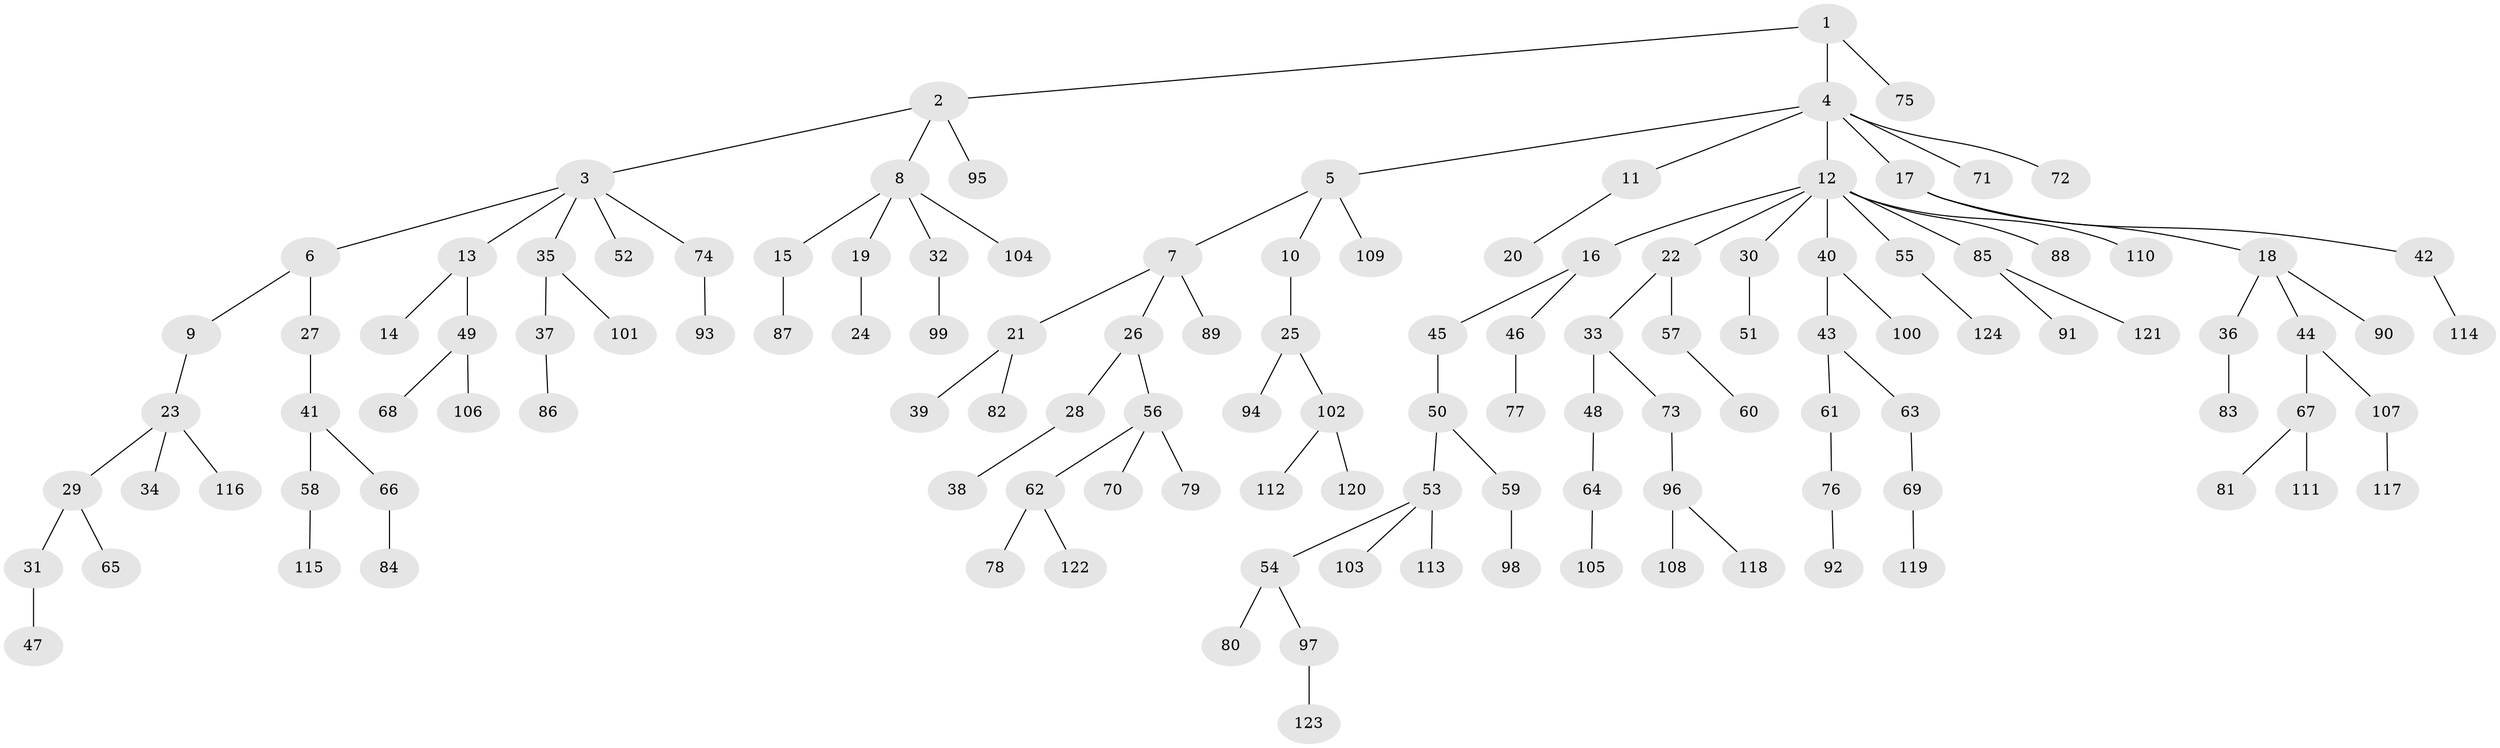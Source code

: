 // coarse degree distribution, {3: 0.2413793103448276, 2: 0.26436781609195403, 5: 0.022988505747126436, 1: 0.4482758620689655, 6: 0.011494252873563218, 8: 0.011494252873563218}
// Generated by graph-tools (version 1.1) at 2025/37/03/04/25 23:37:22]
// undirected, 124 vertices, 123 edges
graph export_dot {
  node [color=gray90,style=filled];
  1;
  2;
  3;
  4;
  5;
  6;
  7;
  8;
  9;
  10;
  11;
  12;
  13;
  14;
  15;
  16;
  17;
  18;
  19;
  20;
  21;
  22;
  23;
  24;
  25;
  26;
  27;
  28;
  29;
  30;
  31;
  32;
  33;
  34;
  35;
  36;
  37;
  38;
  39;
  40;
  41;
  42;
  43;
  44;
  45;
  46;
  47;
  48;
  49;
  50;
  51;
  52;
  53;
  54;
  55;
  56;
  57;
  58;
  59;
  60;
  61;
  62;
  63;
  64;
  65;
  66;
  67;
  68;
  69;
  70;
  71;
  72;
  73;
  74;
  75;
  76;
  77;
  78;
  79;
  80;
  81;
  82;
  83;
  84;
  85;
  86;
  87;
  88;
  89;
  90;
  91;
  92;
  93;
  94;
  95;
  96;
  97;
  98;
  99;
  100;
  101;
  102;
  103;
  104;
  105;
  106;
  107;
  108;
  109;
  110;
  111;
  112;
  113;
  114;
  115;
  116;
  117;
  118;
  119;
  120;
  121;
  122;
  123;
  124;
  1 -- 2;
  1 -- 4;
  1 -- 75;
  2 -- 3;
  2 -- 8;
  2 -- 95;
  3 -- 6;
  3 -- 13;
  3 -- 35;
  3 -- 52;
  3 -- 74;
  4 -- 5;
  4 -- 11;
  4 -- 12;
  4 -- 17;
  4 -- 71;
  4 -- 72;
  5 -- 7;
  5 -- 10;
  5 -- 109;
  6 -- 9;
  6 -- 27;
  7 -- 21;
  7 -- 26;
  7 -- 89;
  8 -- 15;
  8 -- 19;
  8 -- 32;
  8 -- 104;
  9 -- 23;
  10 -- 25;
  11 -- 20;
  12 -- 16;
  12 -- 22;
  12 -- 30;
  12 -- 40;
  12 -- 55;
  12 -- 85;
  12 -- 88;
  12 -- 110;
  13 -- 14;
  13 -- 49;
  15 -- 87;
  16 -- 45;
  16 -- 46;
  17 -- 18;
  17 -- 42;
  18 -- 36;
  18 -- 44;
  18 -- 90;
  19 -- 24;
  21 -- 39;
  21 -- 82;
  22 -- 33;
  22 -- 57;
  23 -- 29;
  23 -- 34;
  23 -- 116;
  25 -- 94;
  25 -- 102;
  26 -- 28;
  26 -- 56;
  27 -- 41;
  28 -- 38;
  29 -- 31;
  29 -- 65;
  30 -- 51;
  31 -- 47;
  32 -- 99;
  33 -- 48;
  33 -- 73;
  35 -- 37;
  35 -- 101;
  36 -- 83;
  37 -- 86;
  40 -- 43;
  40 -- 100;
  41 -- 58;
  41 -- 66;
  42 -- 114;
  43 -- 61;
  43 -- 63;
  44 -- 67;
  44 -- 107;
  45 -- 50;
  46 -- 77;
  48 -- 64;
  49 -- 68;
  49 -- 106;
  50 -- 53;
  50 -- 59;
  53 -- 54;
  53 -- 103;
  53 -- 113;
  54 -- 80;
  54 -- 97;
  55 -- 124;
  56 -- 62;
  56 -- 70;
  56 -- 79;
  57 -- 60;
  58 -- 115;
  59 -- 98;
  61 -- 76;
  62 -- 78;
  62 -- 122;
  63 -- 69;
  64 -- 105;
  66 -- 84;
  67 -- 81;
  67 -- 111;
  69 -- 119;
  73 -- 96;
  74 -- 93;
  76 -- 92;
  85 -- 91;
  85 -- 121;
  96 -- 108;
  96 -- 118;
  97 -- 123;
  102 -- 112;
  102 -- 120;
  107 -- 117;
}
